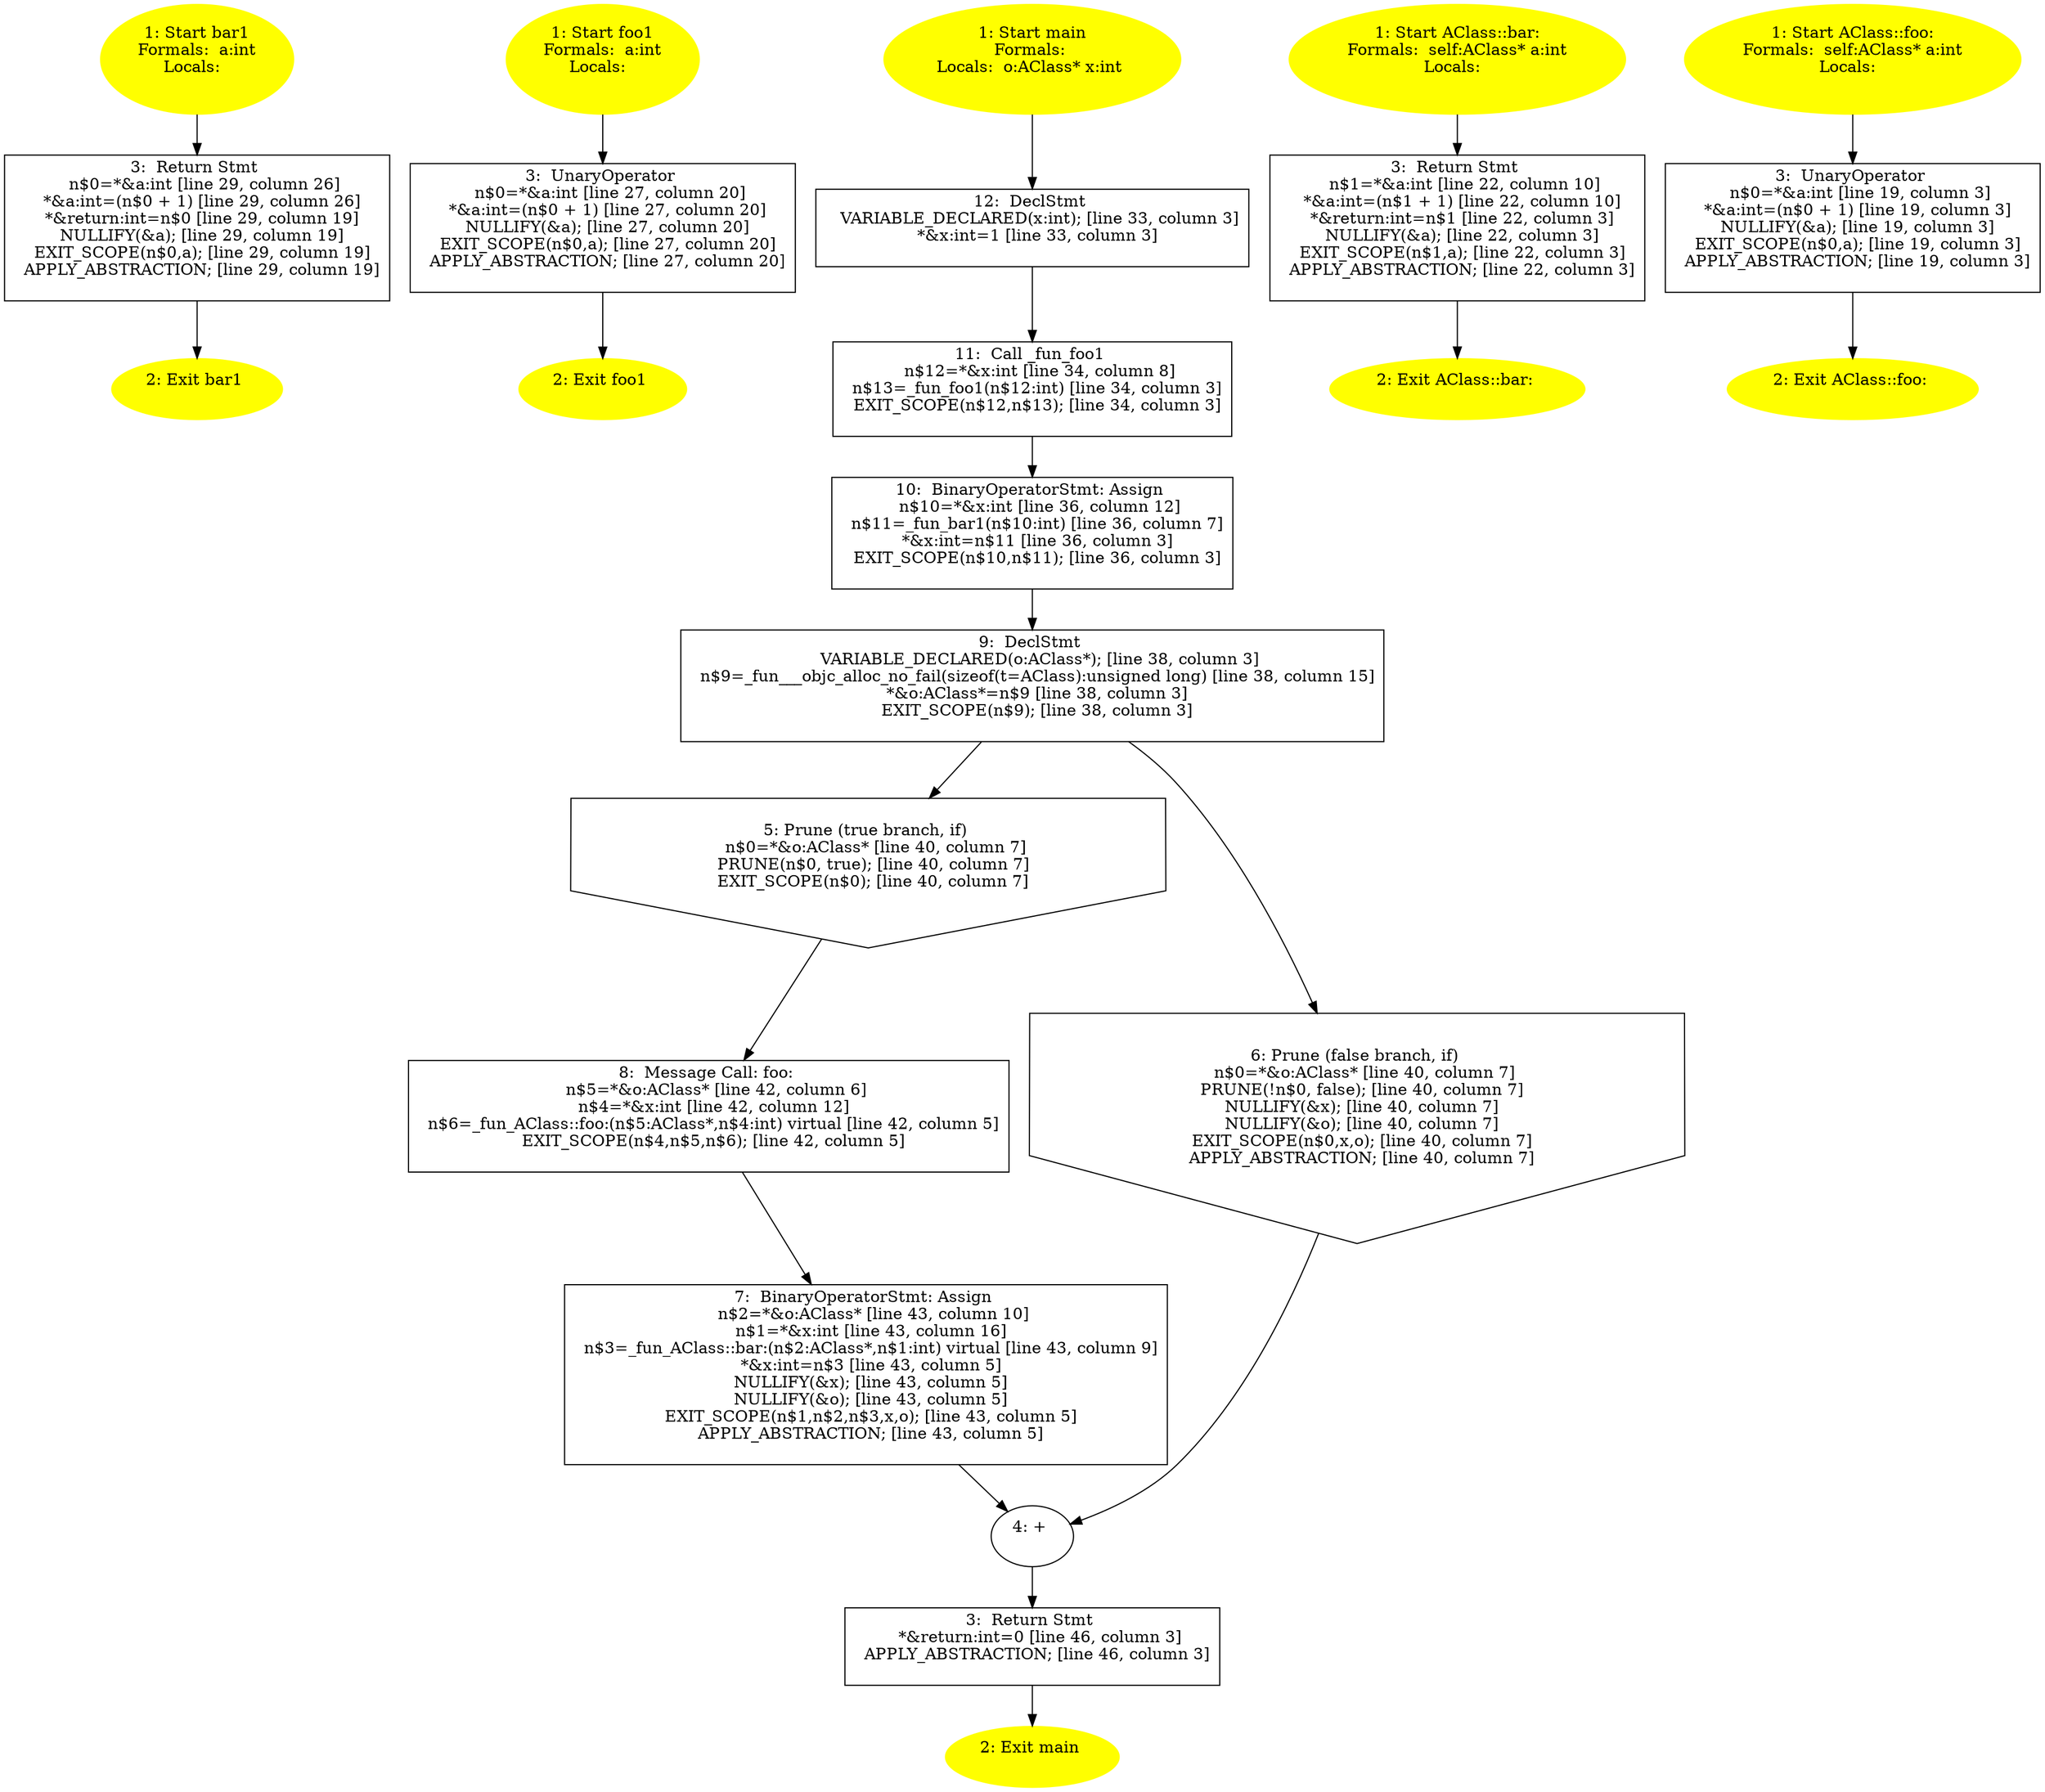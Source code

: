 /* @generated */
digraph cfg {
"bar1.fa85cca91963d8f301e34247048fca39_1" [label="1: Start bar1\nFormals:  a:int\nLocals:  \n  " color=yellow style=filled]
	

	 "bar1.fa85cca91963d8f301e34247048fca39_1" -> "bar1.fa85cca91963d8f301e34247048fca39_3" ;
"bar1.fa85cca91963d8f301e34247048fca39_2" [label="2: Exit bar1 \n  " color=yellow style=filled]
	

"bar1.fa85cca91963d8f301e34247048fca39_3" [label="3:  Return Stmt \n   n$0=*&a:int [line 29, column 26]\n  *&a:int=(n$0 + 1) [line 29, column 26]\n  *&return:int=n$0 [line 29, column 19]\n  NULLIFY(&a); [line 29, column 19]\n  EXIT_SCOPE(n$0,a); [line 29, column 19]\n  APPLY_ABSTRACTION; [line 29, column 19]\n " shape="box"]
	

	 "bar1.fa85cca91963d8f301e34247048fca39_3" -> "bar1.fa85cca91963d8f301e34247048fca39_2" ;
"foo1.299a0be4a5a79e6a59fdd251b19d78bb_1" [label="1: Start foo1\nFormals:  a:int\nLocals:  \n  " color=yellow style=filled]
	

	 "foo1.299a0be4a5a79e6a59fdd251b19d78bb_1" -> "foo1.299a0be4a5a79e6a59fdd251b19d78bb_3" ;
"foo1.299a0be4a5a79e6a59fdd251b19d78bb_2" [label="2: Exit foo1 \n  " color=yellow style=filled]
	

"foo1.299a0be4a5a79e6a59fdd251b19d78bb_3" [label="3:  UnaryOperator \n   n$0=*&a:int [line 27, column 20]\n  *&a:int=(n$0 + 1) [line 27, column 20]\n  NULLIFY(&a); [line 27, column 20]\n  EXIT_SCOPE(n$0,a); [line 27, column 20]\n  APPLY_ABSTRACTION; [line 27, column 20]\n " shape="box"]
	

	 "foo1.299a0be4a5a79e6a59fdd251b19d78bb_3" -> "foo1.299a0be4a5a79e6a59fdd251b19d78bb_2" ;
"main.fad58de7366495db4650cfefac2fcd61_1" [label="1: Start main\nFormals: \nLocals:  o:AClass* x:int \n  " color=yellow style=filled]
	

	 "main.fad58de7366495db4650cfefac2fcd61_1" -> "main.fad58de7366495db4650cfefac2fcd61_12" ;
"main.fad58de7366495db4650cfefac2fcd61_2" [label="2: Exit main \n  " color=yellow style=filled]
	

"main.fad58de7366495db4650cfefac2fcd61_3" [label="3:  Return Stmt \n   *&return:int=0 [line 46, column 3]\n  APPLY_ABSTRACTION; [line 46, column 3]\n " shape="box"]
	

	 "main.fad58de7366495db4650cfefac2fcd61_3" -> "main.fad58de7366495db4650cfefac2fcd61_2" ;
"main.fad58de7366495db4650cfefac2fcd61_4" [label="4: + \n  " ]
	

	 "main.fad58de7366495db4650cfefac2fcd61_4" -> "main.fad58de7366495db4650cfefac2fcd61_3" ;
"main.fad58de7366495db4650cfefac2fcd61_5" [label="5: Prune (true branch, if) \n   n$0=*&o:AClass* [line 40, column 7]\n  PRUNE(n$0, true); [line 40, column 7]\n  EXIT_SCOPE(n$0); [line 40, column 7]\n " shape="invhouse"]
	

	 "main.fad58de7366495db4650cfefac2fcd61_5" -> "main.fad58de7366495db4650cfefac2fcd61_8" ;
"main.fad58de7366495db4650cfefac2fcd61_6" [label="6: Prune (false branch, if) \n   n$0=*&o:AClass* [line 40, column 7]\n  PRUNE(!n$0, false); [line 40, column 7]\n  NULLIFY(&x); [line 40, column 7]\n  NULLIFY(&o); [line 40, column 7]\n  EXIT_SCOPE(n$0,x,o); [line 40, column 7]\n  APPLY_ABSTRACTION; [line 40, column 7]\n " shape="invhouse"]
	

	 "main.fad58de7366495db4650cfefac2fcd61_6" -> "main.fad58de7366495db4650cfefac2fcd61_4" ;
"main.fad58de7366495db4650cfefac2fcd61_7" [label="7:  BinaryOperatorStmt: Assign \n   n$2=*&o:AClass* [line 43, column 10]\n  n$1=*&x:int [line 43, column 16]\n  n$3=_fun_AClass::bar:(n$2:AClass*,n$1:int) virtual [line 43, column 9]\n  *&x:int=n$3 [line 43, column 5]\n  NULLIFY(&x); [line 43, column 5]\n  NULLIFY(&o); [line 43, column 5]\n  EXIT_SCOPE(n$1,n$2,n$3,x,o); [line 43, column 5]\n  APPLY_ABSTRACTION; [line 43, column 5]\n " shape="box"]
	

	 "main.fad58de7366495db4650cfefac2fcd61_7" -> "main.fad58de7366495db4650cfefac2fcd61_4" ;
"main.fad58de7366495db4650cfefac2fcd61_8" [label="8:  Message Call: foo: \n   n$5=*&o:AClass* [line 42, column 6]\n  n$4=*&x:int [line 42, column 12]\n  n$6=_fun_AClass::foo:(n$5:AClass*,n$4:int) virtual [line 42, column 5]\n  EXIT_SCOPE(n$4,n$5,n$6); [line 42, column 5]\n " shape="box"]
	

	 "main.fad58de7366495db4650cfefac2fcd61_8" -> "main.fad58de7366495db4650cfefac2fcd61_7" ;
"main.fad58de7366495db4650cfefac2fcd61_9" [label="9:  DeclStmt \n   VARIABLE_DECLARED(o:AClass*); [line 38, column 3]\n  n$9=_fun___objc_alloc_no_fail(sizeof(t=AClass):unsigned long) [line 38, column 15]\n  *&o:AClass*=n$9 [line 38, column 3]\n  EXIT_SCOPE(n$9); [line 38, column 3]\n " shape="box"]
	

	 "main.fad58de7366495db4650cfefac2fcd61_9" -> "main.fad58de7366495db4650cfefac2fcd61_5" ;
	 "main.fad58de7366495db4650cfefac2fcd61_9" -> "main.fad58de7366495db4650cfefac2fcd61_6" ;
"main.fad58de7366495db4650cfefac2fcd61_10" [label="10:  BinaryOperatorStmt: Assign \n   n$10=*&x:int [line 36, column 12]\n  n$11=_fun_bar1(n$10:int) [line 36, column 7]\n  *&x:int=n$11 [line 36, column 3]\n  EXIT_SCOPE(n$10,n$11); [line 36, column 3]\n " shape="box"]
	

	 "main.fad58de7366495db4650cfefac2fcd61_10" -> "main.fad58de7366495db4650cfefac2fcd61_9" ;
"main.fad58de7366495db4650cfefac2fcd61_11" [label="11:  Call _fun_foo1 \n   n$12=*&x:int [line 34, column 8]\n  n$13=_fun_foo1(n$12:int) [line 34, column 3]\n  EXIT_SCOPE(n$12,n$13); [line 34, column 3]\n " shape="box"]
	

	 "main.fad58de7366495db4650cfefac2fcd61_11" -> "main.fad58de7366495db4650cfefac2fcd61_10" ;
"main.fad58de7366495db4650cfefac2fcd61_12" [label="12:  DeclStmt \n   VARIABLE_DECLARED(x:int); [line 33, column 3]\n  *&x:int=1 [line 33, column 3]\n " shape="box"]
	

	 "main.fad58de7366495db4650cfefac2fcd61_12" -> "main.fad58de7366495db4650cfefac2fcd61_11" ;
"bar:#AClass#instance.c024d9849ec28286083491e7c46a4982_1" [label="1: Start AClass::bar:\nFormals:  self:AClass* a:int\nLocals:  \n  " color=yellow style=filled]
	

	 "bar:#AClass#instance.c024d9849ec28286083491e7c46a4982_1" -> "bar:#AClass#instance.c024d9849ec28286083491e7c46a4982_3" ;
"bar:#AClass#instance.c024d9849ec28286083491e7c46a4982_2" [label="2: Exit AClass::bar: \n  " color=yellow style=filled]
	

"bar:#AClass#instance.c024d9849ec28286083491e7c46a4982_3" [label="3:  Return Stmt \n   n$1=*&a:int [line 22, column 10]\n  *&a:int=(n$1 + 1) [line 22, column 10]\n  *&return:int=n$1 [line 22, column 3]\n  NULLIFY(&a); [line 22, column 3]\n  EXIT_SCOPE(n$1,a); [line 22, column 3]\n  APPLY_ABSTRACTION; [line 22, column 3]\n " shape="box"]
	

	 "bar:#AClass#instance.c024d9849ec28286083491e7c46a4982_3" -> "bar:#AClass#instance.c024d9849ec28286083491e7c46a4982_2" ;
"foo:#AClass#instance.85442408d439a21334483f95effd3023_1" [label="1: Start AClass::foo:\nFormals:  self:AClass* a:int\nLocals:  \n  " color=yellow style=filled]
	

	 "foo:#AClass#instance.85442408d439a21334483f95effd3023_1" -> "foo:#AClass#instance.85442408d439a21334483f95effd3023_3" ;
"foo:#AClass#instance.85442408d439a21334483f95effd3023_2" [label="2: Exit AClass::foo: \n  " color=yellow style=filled]
	

"foo:#AClass#instance.85442408d439a21334483f95effd3023_3" [label="3:  UnaryOperator \n   n$0=*&a:int [line 19, column 3]\n  *&a:int=(n$0 + 1) [line 19, column 3]\n  NULLIFY(&a); [line 19, column 3]\n  EXIT_SCOPE(n$0,a); [line 19, column 3]\n  APPLY_ABSTRACTION; [line 19, column 3]\n " shape="box"]
	

	 "foo:#AClass#instance.85442408d439a21334483f95effd3023_3" -> "foo:#AClass#instance.85442408d439a21334483f95effd3023_2" ;
}
